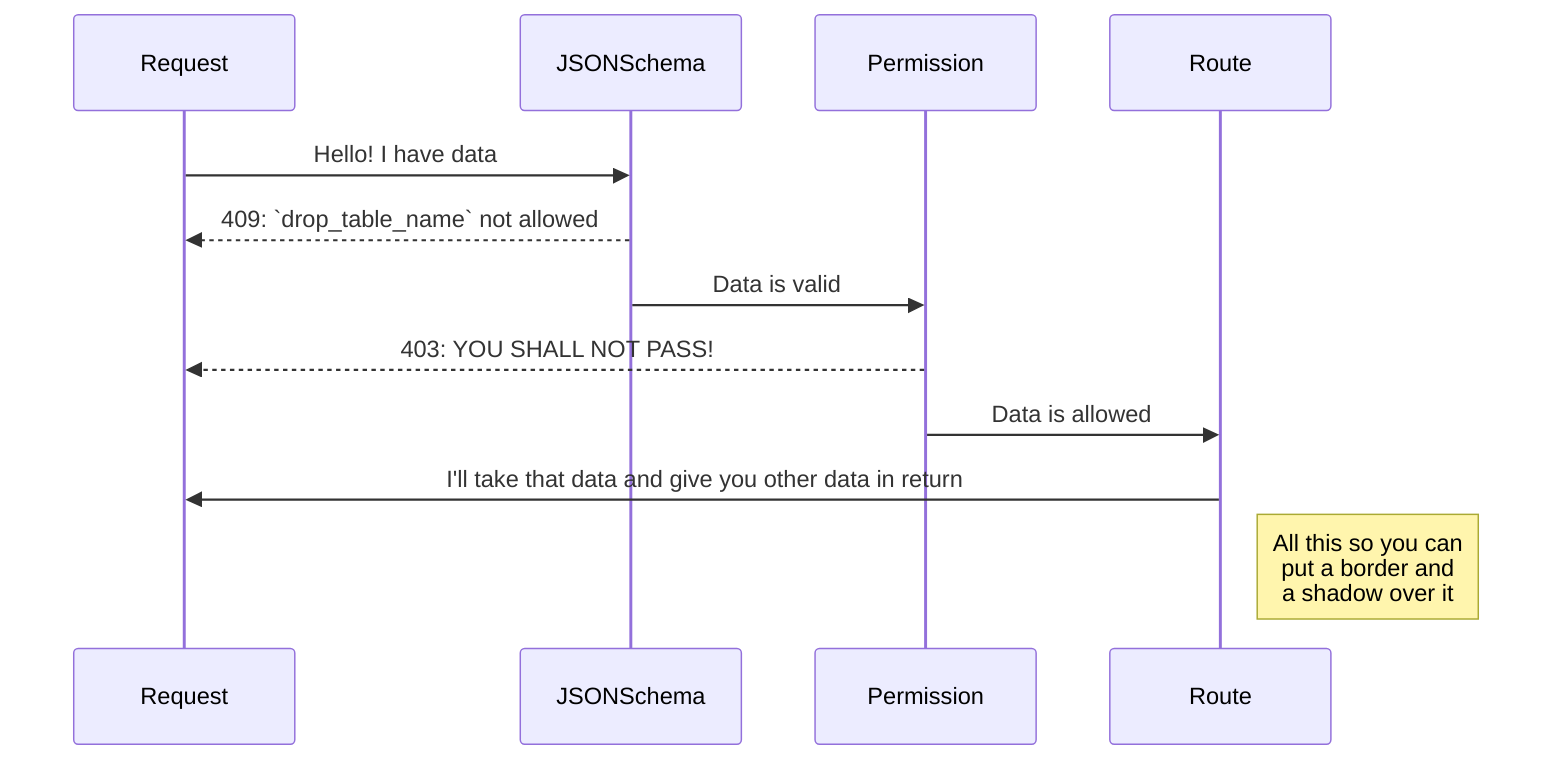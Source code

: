 sequenceDiagram
    participant Request
    participant JSONSchema
    participant Permission
    participant Route

    Request ->> JSONSchema: Hello! I have data
    JSONSchema -->> Request: 409: `drop_table_name` not allowed
    JSONSchema ->> Permission: Data is valid
    Permission -->> Request: 403: YOU SHALL NOT PASS!
    Permission ->> Route: Data is allowed
    Route ->> Request: I'll take that data and give you other data in return
    Note right of Route: All this so you can <br/> put a border and <br/> a shadow over it